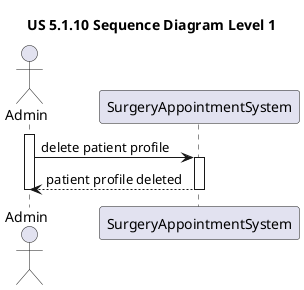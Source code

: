@startuml
title US 5.1.10 Sequence Diagram Level 1

actor Admin
participant SurgeryAppointmentSystem

activate Admin
Admin-> SurgeryAppointmentSystem: delete patient profile
activate SurgeryAppointmentSystem

SurgeryAppointmentSystem --> Admin: patient profile deleted
deactivate SurgeryAppointmentSystem

deactivate Admin
@enduml